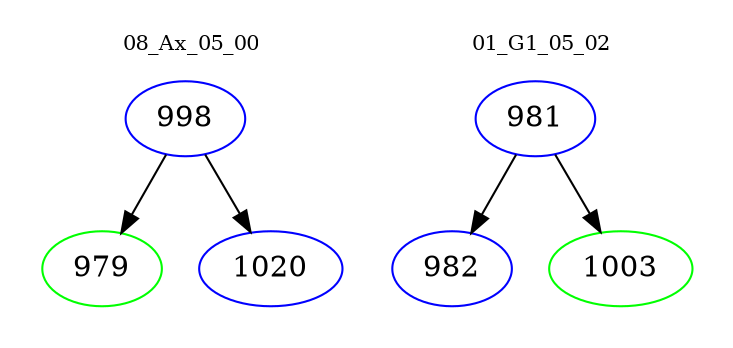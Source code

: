 digraph{
subgraph cluster_0 {
color = white
label = "08_Ax_05_00";
fontsize=10;
T0_998 [label="998", color="blue"]
T0_998 -> T0_979 [color="black"]
T0_979 [label="979", color="green"]
T0_998 -> T0_1020 [color="black"]
T0_1020 [label="1020", color="blue"]
}
subgraph cluster_1 {
color = white
label = "01_G1_05_02";
fontsize=10;
T1_981 [label="981", color="blue"]
T1_981 -> T1_982 [color="black"]
T1_982 [label="982", color="blue"]
T1_981 -> T1_1003 [color="black"]
T1_1003 [label="1003", color="green"]
}
}
